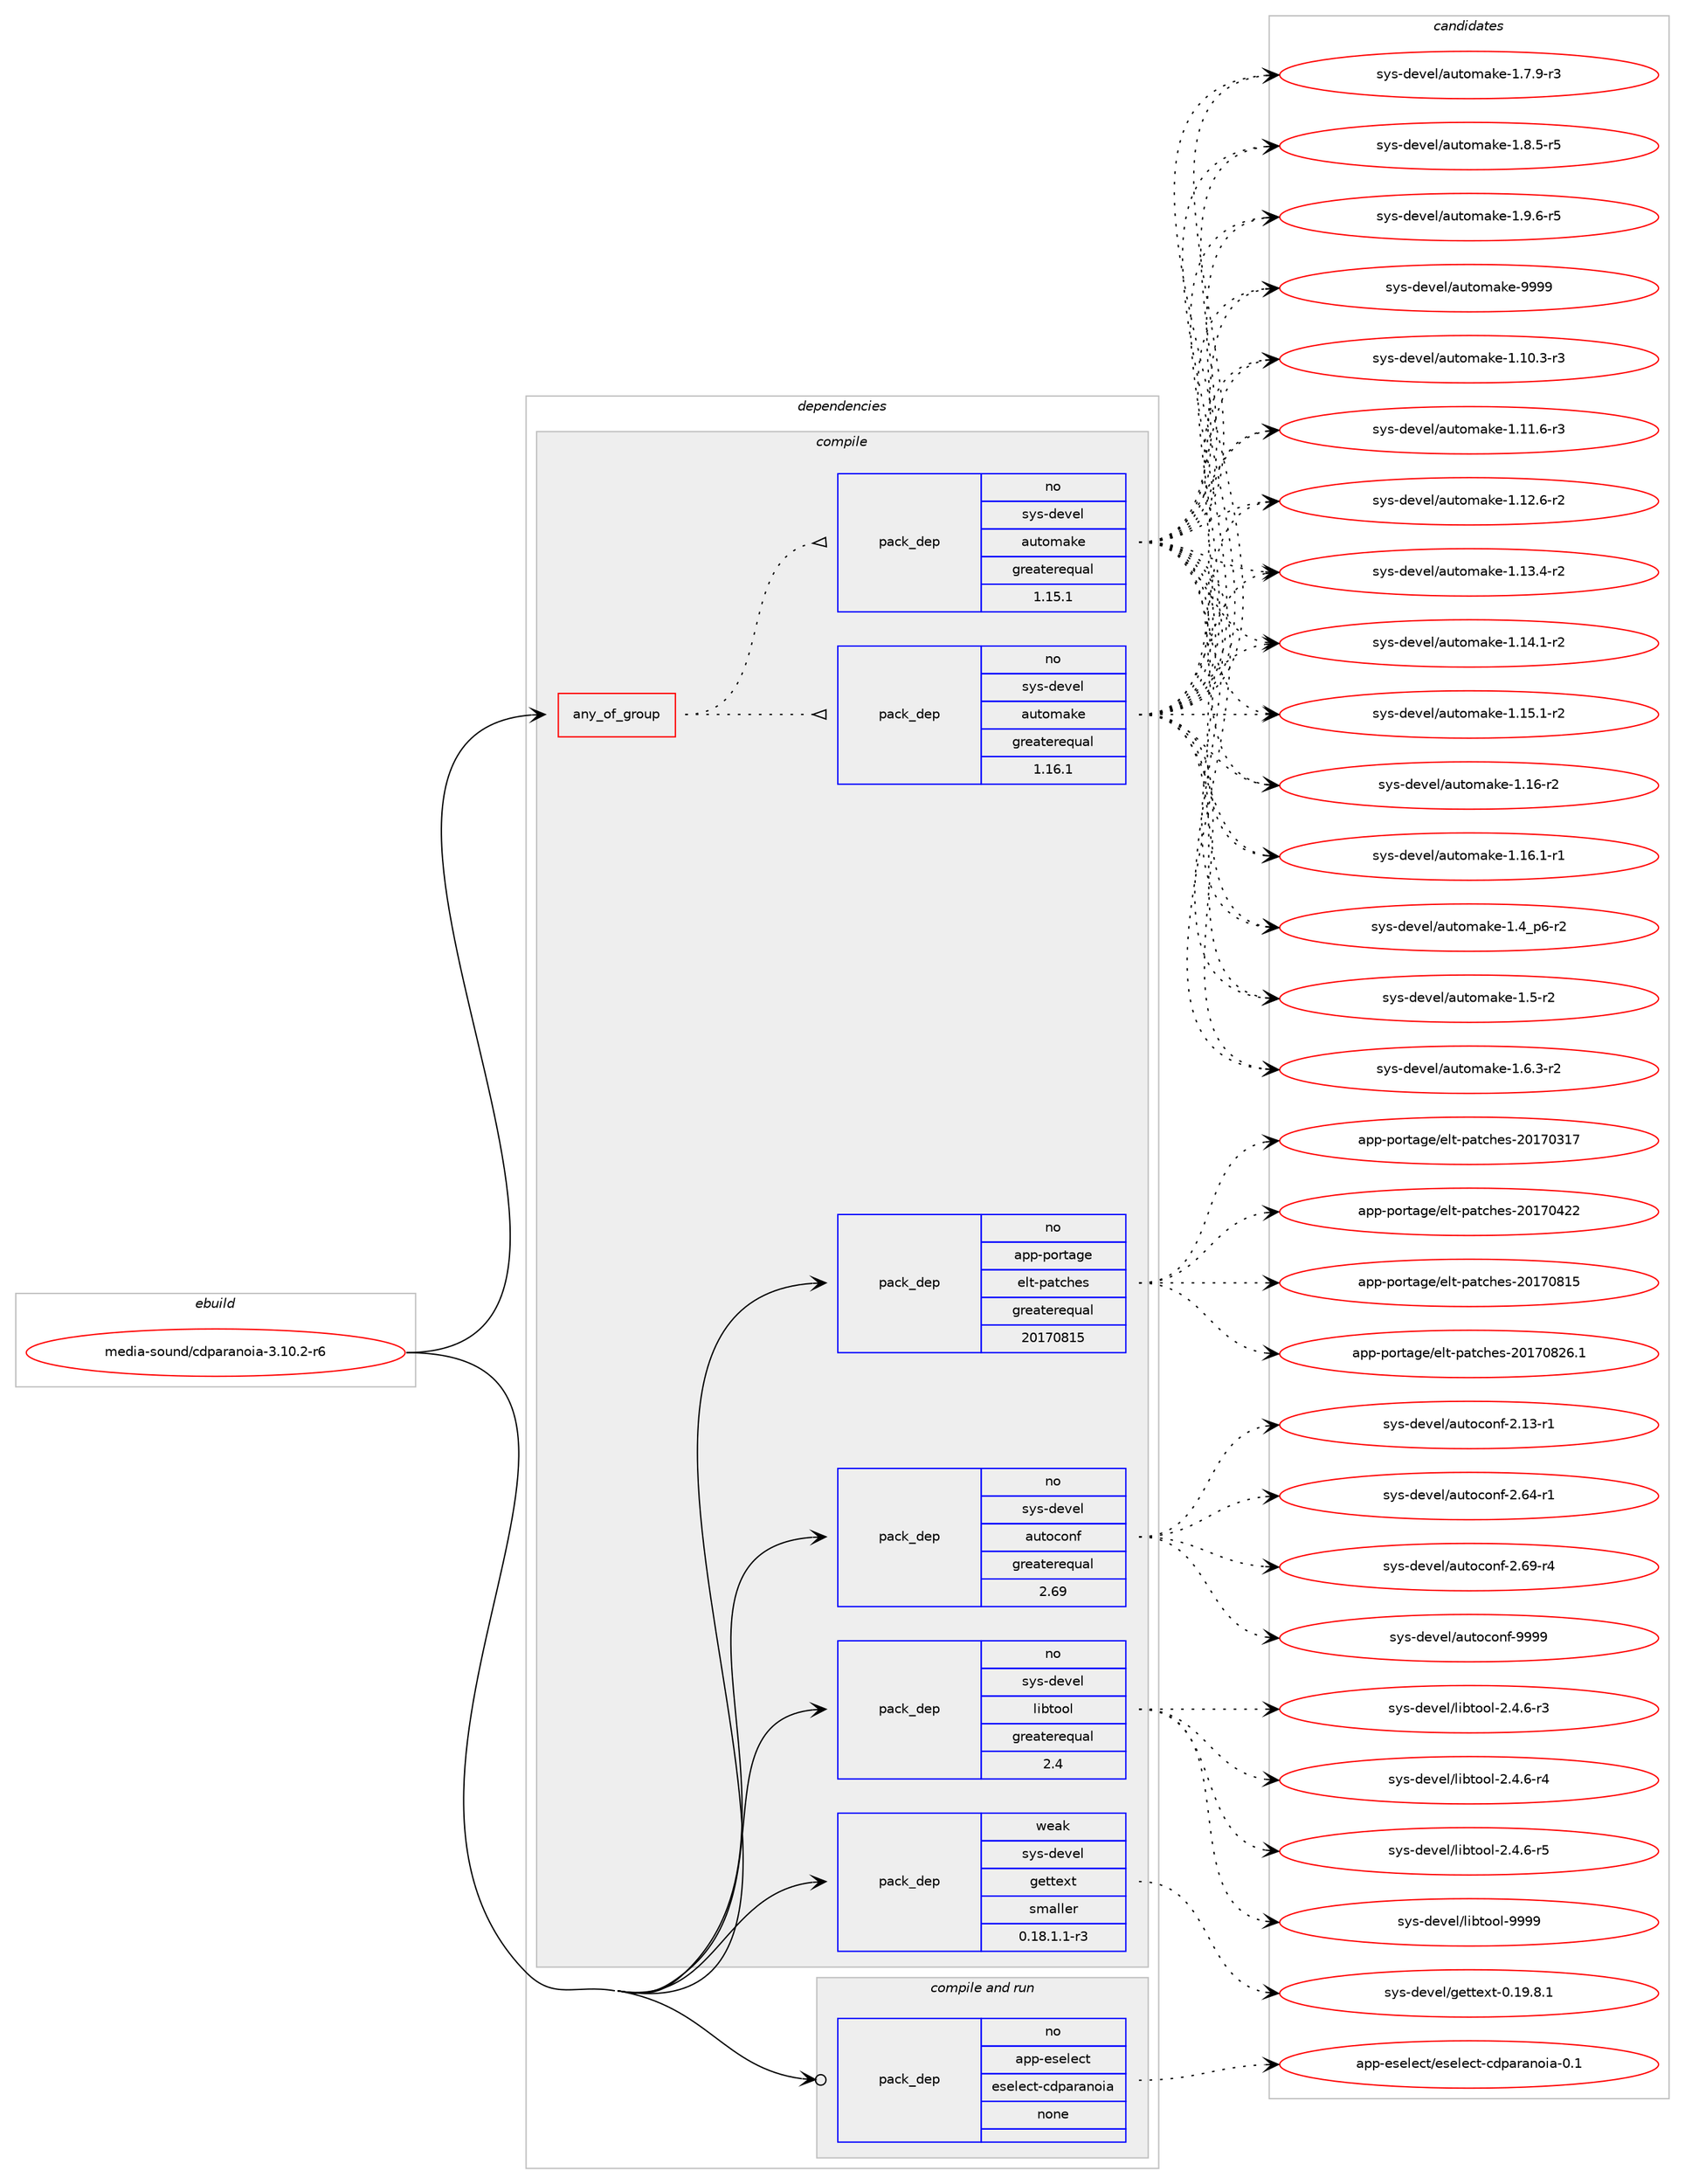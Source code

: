 digraph prolog {

# *************
# Graph options
# *************

newrank=true;
concentrate=true;
compound=true;
graph [rankdir=LR,fontname=Helvetica,fontsize=10,ranksep=1.5];#, ranksep=2.5, nodesep=0.2];
edge  [arrowhead=vee];
node  [fontname=Helvetica,fontsize=10];

# **********
# The ebuild
# **********

subgraph cluster_leftcol {
color=gray;
rank=same;
label=<<i>ebuild</i>>;
id [label="media-sound/cdparanoia-3.10.2-r6", color=red, width=4, href="../media-sound/cdparanoia-3.10.2-r6.svg"];
}

# ****************
# The dependencies
# ****************

subgraph cluster_midcol {
color=gray;
label=<<i>dependencies</i>>;
subgraph cluster_compile {
fillcolor="#eeeeee";
style=filled;
label=<<i>compile</i>>;
subgraph any25441 {
dependency1624912 [label=<<TABLE BORDER="0" CELLBORDER="1" CELLSPACING="0" CELLPADDING="4"><TR><TD CELLPADDING="10">any_of_group</TD></TR></TABLE>>, shape=none, color=red];subgraph pack1161795 {
dependency1624913 [label=<<TABLE BORDER="0" CELLBORDER="1" CELLSPACING="0" CELLPADDING="4" WIDTH="220"><TR><TD ROWSPAN="6" CELLPADDING="30">pack_dep</TD></TR><TR><TD WIDTH="110">no</TD></TR><TR><TD>sys-devel</TD></TR><TR><TD>automake</TD></TR><TR><TD>greaterequal</TD></TR><TR><TD>1.16.1</TD></TR></TABLE>>, shape=none, color=blue];
}
dependency1624912:e -> dependency1624913:w [weight=20,style="dotted",arrowhead="oinv"];
subgraph pack1161796 {
dependency1624914 [label=<<TABLE BORDER="0" CELLBORDER="1" CELLSPACING="0" CELLPADDING="4" WIDTH="220"><TR><TD ROWSPAN="6" CELLPADDING="30">pack_dep</TD></TR><TR><TD WIDTH="110">no</TD></TR><TR><TD>sys-devel</TD></TR><TR><TD>automake</TD></TR><TR><TD>greaterequal</TD></TR><TR><TD>1.15.1</TD></TR></TABLE>>, shape=none, color=blue];
}
dependency1624912:e -> dependency1624914:w [weight=20,style="dotted",arrowhead="oinv"];
}
id:e -> dependency1624912:w [weight=20,style="solid",arrowhead="vee"];
subgraph pack1161797 {
dependency1624915 [label=<<TABLE BORDER="0" CELLBORDER="1" CELLSPACING="0" CELLPADDING="4" WIDTH="220"><TR><TD ROWSPAN="6" CELLPADDING="30">pack_dep</TD></TR><TR><TD WIDTH="110">no</TD></TR><TR><TD>app-portage</TD></TR><TR><TD>elt-patches</TD></TR><TR><TD>greaterequal</TD></TR><TR><TD>20170815</TD></TR></TABLE>>, shape=none, color=blue];
}
id:e -> dependency1624915:w [weight=20,style="solid",arrowhead="vee"];
subgraph pack1161798 {
dependency1624916 [label=<<TABLE BORDER="0" CELLBORDER="1" CELLSPACING="0" CELLPADDING="4" WIDTH="220"><TR><TD ROWSPAN="6" CELLPADDING="30">pack_dep</TD></TR><TR><TD WIDTH="110">no</TD></TR><TR><TD>sys-devel</TD></TR><TR><TD>autoconf</TD></TR><TR><TD>greaterequal</TD></TR><TR><TD>2.69</TD></TR></TABLE>>, shape=none, color=blue];
}
id:e -> dependency1624916:w [weight=20,style="solid",arrowhead="vee"];
subgraph pack1161799 {
dependency1624917 [label=<<TABLE BORDER="0" CELLBORDER="1" CELLSPACING="0" CELLPADDING="4" WIDTH="220"><TR><TD ROWSPAN="6" CELLPADDING="30">pack_dep</TD></TR><TR><TD WIDTH="110">no</TD></TR><TR><TD>sys-devel</TD></TR><TR><TD>libtool</TD></TR><TR><TD>greaterequal</TD></TR><TR><TD>2.4</TD></TR></TABLE>>, shape=none, color=blue];
}
id:e -> dependency1624917:w [weight=20,style="solid",arrowhead="vee"];
subgraph pack1161800 {
dependency1624918 [label=<<TABLE BORDER="0" CELLBORDER="1" CELLSPACING="0" CELLPADDING="4" WIDTH="220"><TR><TD ROWSPAN="6" CELLPADDING="30">pack_dep</TD></TR><TR><TD WIDTH="110">weak</TD></TR><TR><TD>sys-devel</TD></TR><TR><TD>gettext</TD></TR><TR><TD>smaller</TD></TR><TR><TD>0.18.1.1-r3</TD></TR></TABLE>>, shape=none, color=blue];
}
id:e -> dependency1624918:w [weight=20,style="solid",arrowhead="vee"];
}
subgraph cluster_compileandrun {
fillcolor="#eeeeee";
style=filled;
label=<<i>compile and run</i>>;
subgraph pack1161801 {
dependency1624919 [label=<<TABLE BORDER="0" CELLBORDER="1" CELLSPACING="0" CELLPADDING="4" WIDTH="220"><TR><TD ROWSPAN="6" CELLPADDING="30">pack_dep</TD></TR><TR><TD WIDTH="110">no</TD></TR><TR><TD>app-eselect</TD></TR><TR><TD>eselect-cdparanoia</TD></TR><TR><TD>none</TD></TR><TR><TD></TD></TR></TABLE>>, shape=none, color=blue];
}
id:e -> dependency1624919:w [weight=20,style="solid",arrowhead="odotvee"];
}
subgraph cluster_run {
fillcolor="#eeeeee";
style=filled;
label=<<i>run</i>>;
}
}

# **************
# The candidates
# **************

subgraph cluster_choices {
rank=same;
color=gray;
label=<<i>candidates</i>>;

subgraph choice1161795 {
color=black;
nodesep=1;
choice11512111545100101118101108479711711611110997107101454946494846514511451 [label="sys-devel/automake-1.10.3-r3", color=red, width=4,href="../sys-devel/automake-1.10.3-r3.svg"];
choice11512111545100101118101108479711711611110997107101454946494946544511451 [label="sys-devel/automake-1.11.6-r3", color=red, width=4,href="../sys-devel/automake-1.11.6-r3.svg"];
choice11512111545100101118101108479711711611110997107101454946495046544511450 [label="sys-devel/automake-1.12.6-r2", color=red, width=4,href="../sys-devel/automake-1.12.6-r2.svg"];
choice11512111545100101118101108479711711611110997107101454946495146524511450 [label="sys-devel/automake-1.13.4-r2", color=red, width=4,href="../sys-devel/automake-1.13.4-r2.svg"];
choice11512111545100101118101108479711711611110997107101454946495246494511450 [label="sys-devel/automake-1.14.1-r2", color=red, width=4,href="../sys-devel/automake-1.14.1-r2.svg"];
choice11512111545100101118101108479711711611110997107101454946495346494511450 [label="sys-devel/automake-1.15.1-r2", color=red, width=4,href="../sys-devel/automake-1.15.1-r2.svg"];
choice1151211154510010111810110847971171161111099710710145494649544511450 [label="sys-devel/automake-1.16-r2", color=red, width=4,href="../sys-devel/automake-1.16-r2.svg"];
choice11512111545100101118101108479711711611110997107101454946495446494511449 [label="sys-devel/automake-1.16.1-r1", color=red, width=4,href="../sys-devel/automake-1.16.1-r1.svg"];
choice115121115451001011181011084797117116111109971071014549465295112544511450 [label="sys-devel/automake-1.4_p6-r2", color=red, width=4,href="../sys-devel/automake-1.4_p6-r2.svg"];
choice11512111545100101118101108479711711611110997107101454946534511450 [label="sys-devel/automake-1.5-r2", color=red, width=4,href="../sys-devel/automake-1.5-r2.svg"];
choice115121115451001011181011084797117116111109971071014549465446514511450 [label="sys-devel/automake-1.6.3-r2", color=red, width=4,href="../sys-devel/automake-1.6.3-r2.svg"];
choice115121115451001011181011084797117116111109971071014549465546574511451 [label="sys-devel/automake-1.7.9-r3", color=red, width=4,href="../sys-devel/automake-1.7.9-r3.svg"];
choice115121115451001011181011084797117116111109971071014549465646534511453 [label="sys-devel/automake-1.8.5-r5", color=red, width=4,href="../sys-devel/automake-1.8.5-r5.svg"];
choice115121115451001011181011084797117116111109971071014549465746544511453 [label="sys-devel/automake-1.9.6-r5", color=red, width=4,href="../sys-devel/automake-1.9.6-r5.svg"];
choice115121115451001011181011084797117116111109971071014557575757 [label="sys-devel/automake-9999", color=red, width=4,href="../sys-devel/automake-9999.svg"];
dependency1624913:e -> choice11512111545100101118101108479711711611110997107101454946494846514511451:w [style=dotted,weight="100"];
dependency1624913:e -> choice11512111545100101118101108479711711611110997107101454946494946544511451:w [style=dotted,weight="100"];
dependency1624913:e -> choice11512111545100101118101108479711711611110997107101454946495046544511450:w [style=dotted,weight="100"];
dependency1624913:e -> choice11512111545100101118101108479711711611110997107101454946495146524511450:w [style=dotted,weight="100"];
dependency1624913:e -> choice11512111545100101118101108479711711611110997107101454946495246494511450:w [style=dotted,weight="100"];
dependency1624913:e -> choice11512111545100101118101108479711711611110997107101454946495346494511450:w [style=dotted,weight="100"];
dependency1624913:e -> choice1151211154510010111810110847971171161111099710710145494649544511450:w [style=dotted,weight="100"];
dependency1624913:e -> choice11512111545100101118101108479711711611110997107101454946495446494511449:w [style=dotted,weight="100"];
dependency1624913:e -> choice115121115451001011181011084797117116111109971071014549465295112544511450:w [style=dotted,weight="100"];
dependency1624913:e -> choice11512111545100101118101108479711711611110997107101454946534511450:w [style=dotted,weight="100"];
dependency1624913:e -> choice115121115451001011181011084797117116111109971071014549465446514511450:w [style=dotted,weight="100"];
dependency1624913:e -> choice115121115451001011181011084797117116111109971071014549465546574511451:w [style=dotted,weight="100"];
dependency1624913:e -> choice115121115451001011181011084797117116111109971071014549465646534511453:w [style=dotted,weight="100"];
dependency1624913:e -> choice115121115451001011181011084797117116111109971071014549465746544511453:w [style=dotted,weight="100"];
dependency1624913:e -> choice115121115451001011181011084797117116111109971071014557575757:w [style=dotted,weight="100"];
}
subgraph choice1161796 {
color=black;
nodesep=1;
choice11512111545100101118101108479711711611110997107101454946494846514511451 [label="sys-devel/automake-1.10.3-r3", color=red, width=4,href="../sys-devel/automake-1.10.3-r3.svg"];
choice11512111545100101118101108479711711611110997107101454946494946544511451 [label="sys-devel/automake-1.11.6-r3", color=red, width=4,href="../sys-devel/automake-1.11.6-r3.svg"];
choice11512111545100101118101108479711711611110997107101454946495046544511450 [label="sys-devel/automake-1.12.6-r2", color=red, width=4,href="../sys-devel/automake-1.12.6-r2.svg"];
choice11512111545100101118101108479711711611110997107101454946495146524511450 [label="sys-devel/automake-1.13.4-r2", color=red, width=4,href="../sys-devel/automake-1.13.4-r2.svg"];
choice11512111545100101118101108479711711611110997107101454946495246494511450 [label="sys-devel/automake-1.14.1-r2", color=red, width=4,href="../sys-devel/automake-1.14.1-r2.svg"];
choice11512111545100101118101108479711711611110997107101454946495346494511450 [label="sys-devel/automake-1.15.1-r2", color=red, width=4,href="../sys-devel/automake-1.15.1-r2.svg"];
choice1151211154510010111810110847971171161111099710710145494649544511450 [label="sys-devel/automake-1.16-r2", color=red, width=4,href="../sys-devel/automake-1.16-r2.svg"];
choice11512111545100101118101108479711711611110997107101454946495446494511449 [label="sys-devel/automake-1.16.1-r1", color=red, width=4,href="../sys-devel/automake-1.16.1-r1.svg"];
choice115121115451001011181011084797117116111109971071014549465295112544511450 [label="sys-devel/automake-1.4_p6-r2", color=red, width=4,href="../sys-devel/automake-1.4_p6-r2.svg"];
choice11512111545100101118101108479711711611110997107101454946534511450 [label="sys-devel/automake-1.5-r2", color=red, width=4,href="../sys-devel/automake-1.5-r2.svg"];
choice115121115451001011181011084797117116111109971071014549465446514511450 [label="sys-devel/automake-1.6.3-r2", color=red, width=4,href="../sys-devel/automake-1.6.3-r2.svg"];
choice115121115451001011181011084797117116111109971071014549465546574511451 [label="sys-devel/automake-1.7.9-r3", color=red, width=4,href="../sys-devel/automake-1.7.9-r3.svg"];
choice115121115451001011181011084797117116111109971071014549465646534511453 [label="sys-devel/automake-1.8.5-r5", color=red, width=4,href="../sys-devel/automake-1.8.5-r5.svg"];
choice115121115451001011181011084797117116111109971071014549465746544511453 [label="sys-devel/automake-1.9.6-r5", color=red, width=4,href="../sys-devel/automake-1.9.6-r5.svg"];
choice115121115451001011181011084797117116111109971071014557575757 [label="sys-devel/automake-9999", color=red, width=4,href="../sys-devel/automake-9999.svg"];
dependency1624914:e -> choice11512111545100101118101108479711711611110997107101454946494846514511451:w [style=dotted,weight="100"];
dependency1624914:e -> choice11512111545100101118101108479711711611110997107101454946494946544511451:w [style=dotted,weight="100"];
dependency1624914:e -> choice11512111545100101118101108479711711611110997107101454946495046544511450:w [style=dotted,weight="100"];
dependency1624914:e -> choice11512111545100101118101108479711711611110997107101454946495146524511450:w [style=dotted,weight="100"];
dependency1624914:e -> choice11512111545100101118101108479711711611110997107101454946495246494511450:w [style=dotted,weight="100"];
dependency1624914:e -> choice11512111545100101118101108479711711611110997107101454946495346494511450:w [style=dotted,weight="100"];
dependency1624914:e -> choice1151211154510010111810110847971171161111099710710145494649544511450:w [style=dotted,weight="100"];
dependency1624914:e -> choice11512111545100101118101108479711711611110997107101454946495446494511449:w [style=dotted,weight="100"];
dependency1624914:e -> choice115121115451001011181011084797117116111109971071014549465295112544511450:w [style=dotted,weight="100"];
dependency1624914:e -> choice11512111545100101118101108479711711611110997107101454946534511450:w [style=dotted,weight="100"];
dependency1624914:e -> choice115121115451001011181011084797117116111109971071014549465446514511450:w [style=dotted,weight="100"];
dependency1624914:e -> choice115121115451001011181011084797117116111109971071014549465546574511451:w [style=dotted,weight="100"];
dependency1624914:e -> choice115121115451001011181011084797117116111109971071014549465646534511453:w [style=dotted,weight="100"];
dependency1624914:e -> choice115121115451001011181011084797117116111109971071014549465746544511453:w [style=dotted,weight="100"];
dependency1624914:e -> choice115121115451001011181011084797117116111109971071014557575757:w [style=dotted,weight="100"];
}
subgraph choice1161797 {
color=black;
nodesep=1;
choice97112112451121111141169710310147101108116451129711699104101115455048495548514955 [label="app-portage/elt-patches-20170317", color=red, width=4,href="../app-portage/elt-patches-20170317.svg"];
choice97112112451121111141169710310147101108116451129711699104101115455048495548525050 [label="app-portage/elt-patches-20170422", color=red, width=4,href="../app-portage/elt-patches-20170422.svg"];
choice97112112451121111141169710310147101108116451129711699104101115455048495548564953 [label="app-portage/elt-patches-20170815", color=red, width=4,href="../app-portage/elt-patches-20170815.svg"];
choice971121124511211111411697103101471011081164511297116991041011154550484955485650544649 [label="app-portage/elt-patches-20170826.1", color=red, width=4,href="../app-portage/elt-patches-20170826.1.svg"];
dependency1624915:e -> choice97112112451121111141169710310147101108116451129711699104101115455048495548514955:w [style=dotted,weight="100"];
dependency1624915:e -> choice97112112451121111141169710310147101108116451129711699104101115455048495548525050:w [style=dotted,weight="100"];
dependency1624915:e -> choice97112112451121111141169710310147101108116451129711699104101115455048495548564953:w [style=dotted,weight="100"];
dependency1624915:e -> choice971121124511211111411697103101471011081164511297116991041011154550484955485650544649:w [style=dotted,weight="100"];
}
subgraph choice1161798 {
color=black;
nodesep=1;
choice1151211154510010111810110847971171161119911111010245504649514511449 [label="sys-devel/autoconf-2.13-r1", color=red, width=4,href="../sys-devel/autoconf-2.13-r1.svg"];
choice1151211154510010111810110847971171161119911111010245504654524511449 [label="sys-devel/autoconf-2.64-r1", color=red, width=4,href="../sys-devel/autoconf-2.64-r1.svg"];
choice1151211154510010111810110847971171161119911111010245504654574511452 [label="sys-devel/autoconf-2.69-r4", color=red, width=4,href="../sys-devel/autoconf-2.69-r4.svg"];
choice115121115451001011181011084797117116111991111101024557575757 [label="sys-devel/autoconf-9999", color=red, width=4,href="../sys-devel/autoconf-9999.svg"];
dependency1624916:e -> choice1151211154510010111810110847971171161119911111010245504649514511449:w [style=dotted,weight="100"];
dependency1624916:e -> choice1151211154510010111810110847971171161119911111010245504654524511449:w [style=dotted,weight="100"];
dependency1624916:e -> choice1151211154510010111810110847971171161119911111010245504654574511452:w [style=dotted,weight="100"];
dependency1624916:e -> choice115121115451001011181011084797117116111991111101024557575757:w [style=dotted,weight="100"];
}
subgraph choice1161799 {
color=black;
nodesep=1;
choice1151211154510010111810110847108105981161111111084550465246544511451 [label="sys-devel/libtool-2.4.6-r3", color=red, width=4,href="../sys-devel/libtool-2.4.6-r3.svg"];
choice1151211154510010111810110847108105981161111111084550465246544511452 [label="sys-devel/libtool-2.4.6-r4", color=red, width=4,href="../sys-devel/libtool-2.4.6-r4.svg"];
choice1151211154510010111810110847108105981161111111084550465246544511453 [label="sys-devel/libtool-2.4.6-r5", color=red, width=4,href="../sys-devel/libtool-2.4.6-r5.svg"];
choice1151211154510010111810110847108105981161111111084557575757 [label="sys-devel/libtool-9999", color=red, width=4,href="../sys-devel/libtool-9999.svg"];
dependency1624917:e -> choice1151211154510010111810110847108105981161111111084550465246544511451:w [style=dotted,weight="100"];
dependency1624917:e -> choice1151211154510010111810110847108105981161111111084550465246544511452:w [style=dotted,weight="100"];
dependency1624917:e -> choice1151211154510010111810110847108105981161111111084550465246544511453:w [style=dotted,weight="100"];
dependency1624917:e -> choice1151211154510010111810110847108105981161111111084557575757:w [style=dotted,weight="100"];
}
subgraph choice1161800 {
color=black;
nodesep=1;
choice1151211154510010111810110847103101116116101120116454846495746564649 [label="sys-devel/gettext-0.19.8.1", color=red, width=4,href="../sys-devel/gettext-0.19.8.1.svg"];
dependency1624918:e -> choice1151211154510010111810110847103101116116101120116454846495746564649:w [style=dotted,weight="100"];
}
subgraph choice1161801 {
color=black;
nodesep=1;
choice9711211245101115101108101991164710111510110810199116459910011297114971101111059745484649 [label="app-eselect/eselect-cdparanoia-0.1", color=red, width=4,href="../app-eselect/eselect-cdparanoia-0.1.svg"];
dependency1624919:e -> choice9711211245101115101108101991164710111510110810199116459910011297114971101111059745484649:w [style=dotted,weight="100"];
}
}

}
